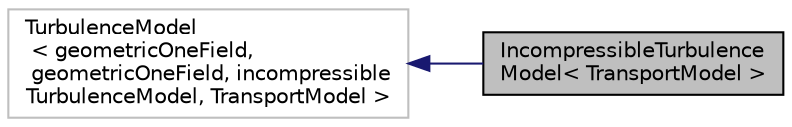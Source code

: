 digraph "IncompressibleTurbulenceModel&lt; TransportModel &gt;"
{
  bgcolor="transparent";
  edge [fontname="Helvetica",fontsize="10",labelfontname="Helvetica",labelfontsize="10"];
  node [fontname="Helvetica",fontsize="10",shape=record];
  rankdir="LR";
  Node1 [label="IncompressibleTurbulence\lModel\< TransportModel \>",height=0.2,width=0.4,color="black", fillcolor="grey75", style="filled", fontcolor="black"];
  Node2 -> Node1 [dir="back",color="midnightblue",fontsize="10",style="solid",fontname="Helvetica"];
  Node2 [label="TurbulenceModel   \l \< geometricOneField,\l geometricOneField, incompressible\lTurbulenceModel, TransportModel \>",height=0.2,width=0.4,color="grey75"];
}
